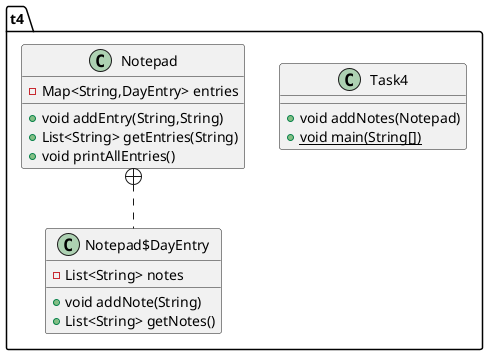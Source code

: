 @startuml
class t4.Task4 {
+ void addNotes(Notepad)
+ {static} void main(String[])
}
class t4.Notepad {
- Map<String,DayEntry> entries
+ void addEntry(String,String)
+ List<String> getEntries(String)
+ void printAllEntries()
}
class t4.Notepad$DayEntry {
- List<String> notes
+ void addNote(String)
+ List<String> getNotes()
}


t4.Notepad +.. t4.Notepad$DayEntry
@enduml